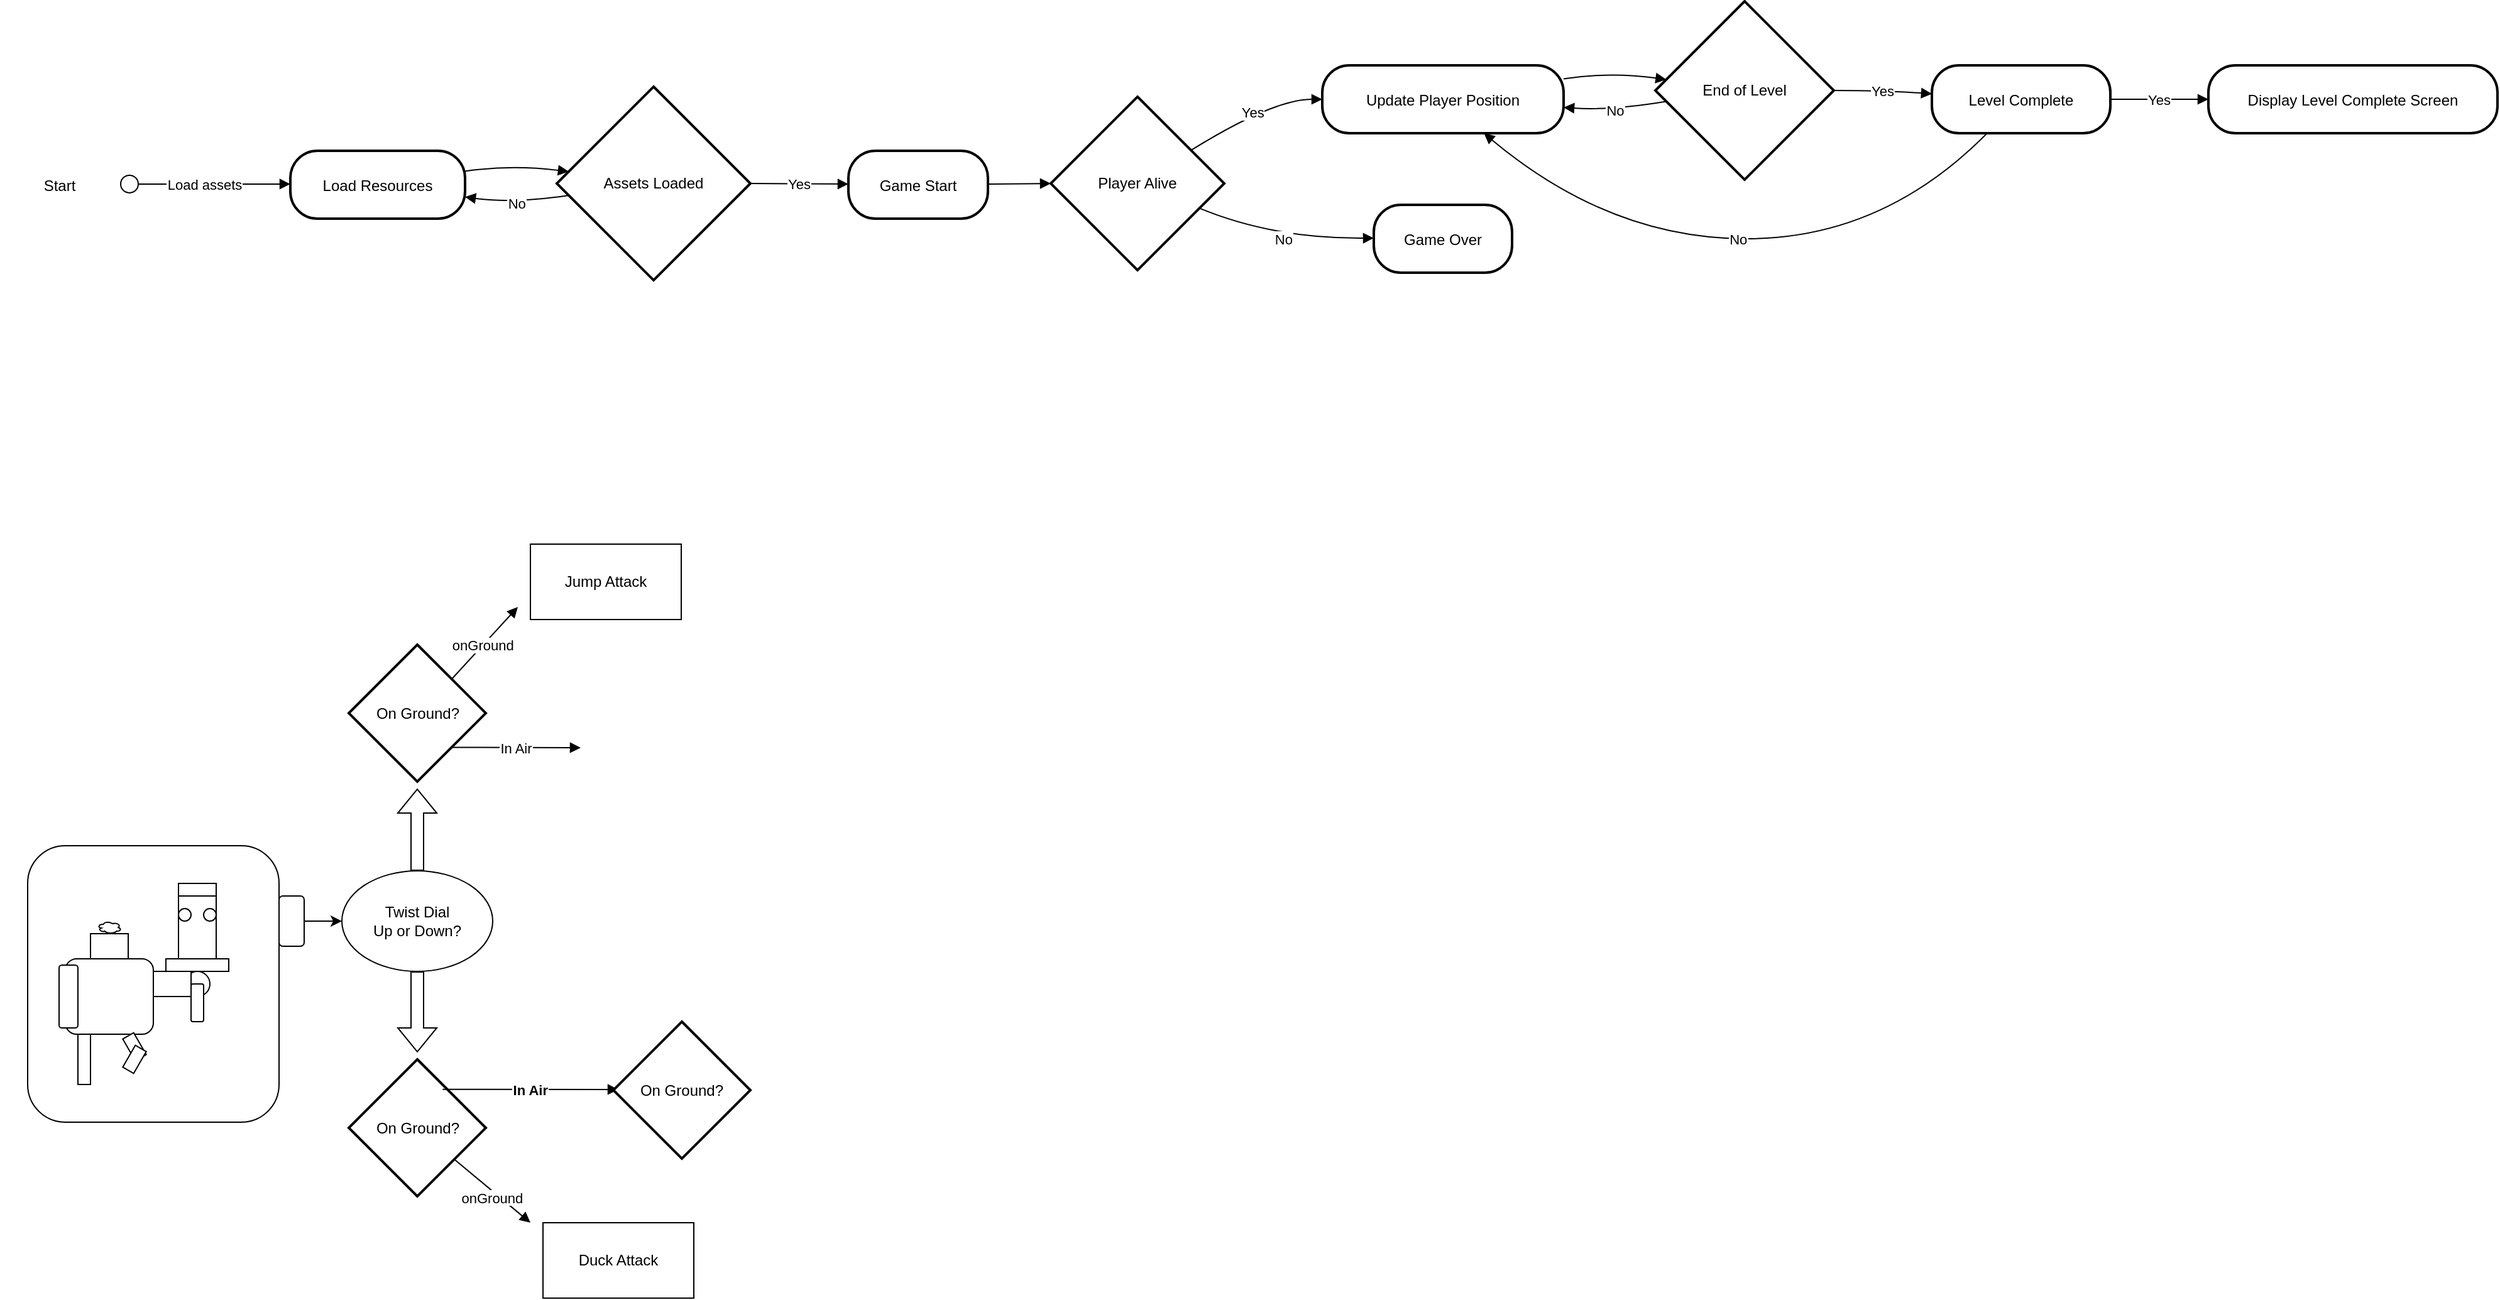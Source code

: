<mxfile version="26.0.3">
  <diagram name="Page-1" id="yq89S0tYVoiDMzDDlFWA">
    <mxGraphModel dx="2382" dy="816" grid="1" gridSize="10" guides="1" tooltips="1" connect="1" arrows="1" fold="1" page="1" pageScale="1" pageWidth="850" pageHeight="1100" math="0" shadow="0">
      <root>
        <mxCell id="0" />
        <mxCell id="1" parent="0" />
        <mxCell id="2" value="Start" style="fillColor=none;strokeColor=none;" parent="1" vertex="1">
          <mxGeometry x="8" y="127" width="95" height="54" as="geometry" />
        </mxCell>
        <mxCell id="3" value="Load Resources" style="rounded=1;arcSize=40;strokeWidth=2" parent="1" vertex="1">
          <mxGeometry x="239" y="127" width="139" height="54" as="geometry" />
        </mxCell>
        <mxCell id="4" value="Assets Loaded" style="rhombus;strokeWidth=2;whiteSpace=wrap;" parent="1" vertex="1">
          <mxGeometry x="451" y="76" width="154" height="154" as="geometry" />
        </mxCell>
        <mxCell id="5" value="Game Start" style="rounded=1;arcSize=40;strokeWidth=2" parent="1" vertex="1">
          <mxGeometry x="683" y="127" width="111" height="54" as="geometry" />
        </mxCell>
        <mxCell id="6" value="Player Alive" style="rhombus;strokeWidth=2;whiteSpace=wrap;" parent="1" vertex="1">
          <mxGeometry x="844" y="84" width="138" height="138" as="geometry" />
        </mxCell>
        <mxCell id="7" value="Update Player Position" style="rounded=1;arcSize=40;strokeWidth=2" parent="1" vertex="1">
          <mxGeometry x="1060" y="59" width="192" height="54" as="geometry" />
        </mxCell>
        <mxCell id="8" value="Game Over" style="rounded=1;arcSize=40;strokeWidth=2" parent="1" vertex="1">
          <mxGeometry x="1101" y="170" width="110" height="54" as="geometry" />
        </mxCell>
        <mxCell id="9" value="End of Level" style="rhombus;strokeWidth=2;whiteSpace=wrap;" parent="1" vertex="1">
          <mxGeometry x="1325" y="8" width="142" height="142" as="geometry" />
        </mxCell>
        <mxCell id="10" value="Level Complete" style="rounded=1;arcSize=40;strokeWidth=2" parent="1" vertex="1">
          <mxGeometry x="1545" y="59" width="142" height="54" as="geometry" />
        </mxCell>
        <mxCell id="11" value="Display Level Complete Screen" style="rounded=1;arcSize=40;strokeWidth=2" parent="1" vertex="1">
          <mxGeometry x="1765" y="59" width="230" height="54" as="geometry" />
        </mxCell>
        <mxCell id="12" value="Load assets" style="curved=1;startArrow=circle;startFill=0;endArrow=block;exitX=1;exitY=0.49;entryX=0;entryY=0.49;" parent="1" source="2" target="3" edge="1">
          <mxGeometry relative="1" as="geometry">
            <Array as="points" />
          </mxGeometry>
        </mxCell>
        <mxCell id="13" value="" style="curved=1;startArrow=none;endArrow=block;exitX=1;exitY=0.3;entryX=0;entryY=0.43;" parent="1" source="3" target="4" edge="1">
          <mxGeometry relative="1" as="geometry">
            <Array as="points">
              <mxPoint x="415" y="138" />
            </Array>
          </mxGeometry>
        </mxCell>
        <mxCell id="14" value="No" style="curved=1;startArrow=none;endArrow=block;exitX=0;exitY=0.57;entryX=1;entryY=0.68;" parent="1" source="4" target="3" edge="1">
          <mxGeometry relative="1" as="geometry">
            <Array as="points">
              <mxPoint x="415" y="169" />
            </Array>
          </mxGeometry>
        </mxCell>
        <mxCell id="15" value="Yes" style="curved=1;startArrow=none;endArrow=block;exitX=1;exitY=0.5;entryX=0;entryY=0.49;" parent="1" source="4" target="5" edge="1">
          <mxGeometry relative="1" as="geometry">
            <Array as="points" />
          </mxGeometry>
        </mxCell>
        <mxCell id="16" value="" style="curved=1;startArrow=none;endArrow=block;exitX=1;exitY=0.49;entryX=0;entryY=0.5;" parent="1" source="5" target="6" edge="1">
          <mxGeometry relative="1" as="geometry">
            <Array as="points" />
          </mxGeometry>
        </mxCell>
        <mxCell id="17" value="Yes" style="curved=1;startArrow=none;endArrow=block;exitX=1;exitY=0.19;entryX=0;entryY=0.5;" parent="1" source="6" target="7" edge="1">
          <mxGeometry relative="1" as="geometry">
            <Array as="points">
              <mxPoint x="1021" y="86" />
            </Array>
          </mxGeometry>
        </mxCell>
        <mxCell id="18" value="No" style="curved=1;startArrow=none;endArrow=block;exitX=1;exitY=0.7;entryX=0;entryY=0.49;" parent="1" source="6" target="8" edge="1">
          <mxGeometry relative="1" as="geometry">
            <Array as="points">
              <mxPoint x="1021" y="197" />
            </Array>
          </mxGeometry>
        </mxCell>
        <mxCell id="19" value="" style="curved=1;startArrow=none;endArrow=block;exitX=1;exitY=0.2;entryX=0;entryY=0.43;" parent="1" source="7" target="9" edge="1">
          <mxGeometry relative="1" as="geometry">
            <Array as="points">
              <mxPoint x="1289" y="64" />
            </Array>
          </mxGeometry>
        </mxCell>
        <mxCell id="20" value="Yes" style="curved=1;startArrow=none;endArrow=block;exitX=1;exitY=0.5;entryX=0;entryY=0.42;" parent="1" source="9" target="10" edge="1">
          <mxGeometry relative="1" as="geometry">
            <Array as="points">
              <mxPoint x="1506" y="79" />
            </Array>
          </mxGeometry>
        </mxCell>
        <mxCell id="21" value="No" style="curved=1;startArrow=none;endArrow=block;exitX=0;exitY=0.57;entryX=1;entryY=0.62;" parent="1" source="9" target="7" edge="1">
          <mxGeometry relative="1" as="geometry">
            <Array as="points">
              <mxPoint x="1289" y="95" />
            </Array>
          </mxGeometry>
        </mxCell>
        <mxCell id="22" value="No" style="curved=1;startArrow=none;endArrow=block;exitX=0.31;exitY=1;entryX=0.67;entryY=1;" parent="1" source="10" target="7" edge="1">
          <mxGeometry relative="1" as="geometry">
            <Array as="points">
              <mxPoint x="1506" y="197" />
              <mxPoint x="1289" y="197" />
            </Array>
          </mxGeometry>
        </mxCell>
        <mxCell id="23" value="Yes" style="curved=1;startArrow=none;endArrow=block;exitX=1;exitY=0.5;entryX=0;entryY=0.5;" parent="1" source="10" target="11" edge="1">
          <mxGeometry relative="1" as="geometry">
            <Array as="points" />
          </mxGeometry>
        </mxCell>
        <mxCell id="Ve9z9mmwTRDtad2sPYbx-23" value="" style="rounded=1;whiteSpace=wrap;html=1;" vertex="1" parent="1">
          <mxGeometry x="30" y="680" width="200" height="220" as="geometry" />
        </mxCell>
        <mxCell id="Ve9z9mmwTRDtad2sPYbx-24" value="" style="rounded=1;whiteSpace=wrap;html=1;" vertex="1" parent="1">
          <mxGeometry x="230" y="720" width="20" height="40" as="geometry" />
        </mxCell>
        <mxCell id="Ve9z9mmwTRDtad2sPYbx-25" value="" style="shape=flexArrow;endArrow=classic;html=1;rounded=0;exitX=0.5;exitY=0;exitDx=0;exitDy=0;" edge="1" parent="1" source="Ve9z9mmwTRDtad2sPYbx-60">
          <mxGeometry width="50" height="50" relative="1" as="geometry">
            <mxPoint x="340" y="675" as="sourcePoint" />
            <mxPoint x="340" y="634.5" as="targetPoint" />
          </mxGeometry>
        </mxCell>
        <mxCell id="Ve9z9mmwTRDtad2sPYbx-26" value="" style="whiteSpace=wrap;html=1;aspect=fixed;" vertex="1" parent="1">
          <mxGeometry x="80" y="750" width="30" height="30" as="geometry" />
        </mxCell>
        <mxCell id="Ve9z9mmwTRDtad2sPYbx-28" value="" style="ellipse;shape=cloud;whiteSpace=wrap;html=1;" vertex="1" parent="1">
          <mxGeometry x="85.5" y="740" width="19" height="10" as="geometry" />
        </mxCell>
        <mxCell id="Ve9z9mmwTRDtad2sPYbx-29" value="" style="rounded=1;whiteSpace=wrap;html=1;" vertex="1" parent="1">
          <mxGeometry x="60" y="770" width="70" height="60" as="geometry" />
        </mxCell>
        <mxCell id="Ve9z9mmwTRDtad2sPYbx-32" value="" style="shape=flexArrow;endArrow=classic;html=1;rounded=0;exitX=0.5;exitY=1;exitDx=0;exitDy=0;" edge="1" parent="1" source="Ve9z9mmwTRDtad2sPYbx-60">
          <mxGeometry width="50" height="50" relative="1" as="geometry">
            <mxPoint x="340" y="804.5" as="sourcePoint" />
            <mxPoint x="340" y="844.5" as="targetPoint" />
          </mxGeometry>
        </mxCell>
        <mxCell id="Ve9z9mmwTRDtad2sPYbx-35" value="" style="rounded=0;whiteSpace=wrap;html=1;" vertex="1" parent="1">
          <mxGeometry x="70" y="830" width="10" height="40" as="geometry" />
        </mxCell>
        <mxCell id="Ve9z9mmwTRDtad2sPYbx-36" value="" style="rounded=0;whiteSpace=wrap;html=1;rotation=-30;" vertex="1" parent="1">
          <mxGeometry x="110" y="830" width="10" height="20" as="geometry" />
        </mxCell>
        <mxCell id="Ve9z9mmwTRDtad2sPYbx-37" value="" style="rounded=0;whiteSpace=wrap;html=1;rotation=30;" vertex="1" parent="1">
          <mxGeometry x="110" y="840" width="10" height="20" as="geometry" />
        </mxCell>
        <mxCell id="Ve9z9mmwTRDtad2sPYbx-38" value="" style="rounded=0;whiteSpace=wrap;html=1;" vertex="1" parent="1">
          <mxGeometry x="150" y="720" width="30" height="60" as="geometry" />
        </mxCell>
        <mxCell id="Ve9z9mmwTRDtad2sPYbx-39" value="" style="rounded=0;whiteSpace=wrap;html=1;" vertex="1" parent="1">
          <mxGeometry x="140" y="770" width="50" height="10" as="geometry" />
        </mxCell>
        <mxCell id="Ve9z9mmwTRDtad2sPYbx-40" value="" style="ellipse;whiteSpace=wrap;html=1;" vertex="1" parent="1">
          <mxGeometry x="150" y="730" width="10" height="10" as="geometry" />
        </mxCell>
        <mxCell id="Ve9z9mmwTRDtad2sPYbx-42" value="" style="ellipse;whiteSpace=wrap;html=1;" vertex="1" parent="1">
          <mxGeometry x="170" y="730" width="10" height="10" as="geometry" />
        </mxCell>
        <mxCell id="Ve9z9mmwTRDtad2sPYbx-43" value="" style="rounded=0;whiteSpace=wrap;html=1;" vertex="1" parent="1">
          <mxGeometry x="150" y="710" width="30" height="10" as="geometry" />
        </mxCell>
        <mxCell id="Ve9z9mmwTRDtad2sPYbx-44" value="" style="ellipse;whiteSpace=wrap;html=1;aspect=fixed;" vertex="1" parent="1">
          <mxGeometry x="155" y="780" width="20" height="20" as="geometry" />
        </mxCell>
        <mxCell id="Ve9z9mmwTRDtad2sPYbx-45" value="" style="rounded=0;whiteSpace=wrap;html=1;" vertex="1" parent="1">
          <mxGeometry x="130" y="780" width="30" height="20" as="geometry" />
        </mxCell>
        <mxCell id="Ve9z9mmwTRDtad2sPYbx-46" value="" style="rounded=1;whiteSpace=wrap;html=1;" vertex="1" parent="1">
          <mxGeometry x="160" y="790" width="10" height="30" as="geometry" />
        </mxCell>
        <mxCell id="Ve9z9mmwTRDtad2sPYbx-47" value="" style="rounded=1;whiteSpace=wrap;html=1;" vertex="1" parent="1">
          <mxGeometry x="55" y="775" width="15" height="50" as="geometry" />
        </mxCell>
        <mxCell id="Ve9z9mmwTRDtad2sPYbx-49" value="Jump Attack" style="rounded=0;whiteSpace=wrap;html=1;" vertex="1" parent="1">
          <mxGeometry x="430" y="440" width="120" height="60" as="geometry" />
        </mxCell>
        <mxCell id="Ve9z9mmwTRDtad2sPYbx-50" value="Duck Attack" style="rounded=0;whiteSpace=wrap;html=1;" vertex="1" parent="1">
          <mxGeometry x="440" y="980" width="120" height="60" as="geometry" />
        </mxCell>
        <mxCell id="Ve9z9mmwTRDtad2sPYbx-55" value="onGround" style="curved=1;startArrow=none;endArrow=block;" edge="1" parent="1">
          <mxGeometry relative="1" as="geometry">
            <Array as="points" />
            <mxPoint x="365" y="550" as="sourcePoint" />
            <mxPoint x="420" y="490" as="targetPoint" />
          </mxGeometry>
        </mxCell>
        <mxCell id="Ve9z9mmwTRDtad2sPYbx-56" value="onGround" style="curved=1;startArrow=none;endArrow=block;exitX=1;exitY=0.5;" edge="1" parent="1">
          <mxGeometry x="0.075" y="-4" relative="1" as="geometry">
            <Array as="points" />
            <mxPoint x="370" y="930" as="sourcePoint" />
            <mxPoint x="430" y="980" as="targetPoint" />
            <mxPoint as="offset" />
          </mxGeometry>
        </mxCell>
        <mxCell id="Ve9z9mmwTRDtad2sPYbx-58" value="On Ground?" style="rhombus;strokeWidth=2;whiteSpace=wrap;" vertex="1" parent="1">
          <mxGeometry x="285.5" y="520" width="109" height="109" as="geometry" />
        </mxCell>
        <mxCell id="Ve9z9mmwTRDtad2sPYbx-59" value="On Ground?" style="rhombus;strokeWidth=2;whiteSpace=wrap;" vertex="1" parent="1">
          <mxGeometry x="285.5" y="850" width="109" height="109" as="geometry" />
        </mxCell>
        <mxCell id="Ve9z9mmwTRDtad2sPYbx-60" value="Twist Dial&lt;div&gt;Up or Down?&lt;/div&gt;" style="ellipse;whiteSpace=wrap;html=1;" vertex="1" parent="1">
          <mxGeometry x="280" y="700" width="120" height="80" as="geometry" />
        </mxCell>
        <mxCell id="Ve9z9mmwTRDtad2sPYbx-61" value="" style="endArrow=classic;html=1;rounded=0;exitX=1;exitY=0.5;exitDx=0;exitDy=0;" edge="1" parent="1" source="Ve9z9mmwTRDtad2sPYbx-24" target="Ve9z9mmwTRDtad2sPYbx-60">
          <mxGeometry width="50" height="50" relative="1" as="geometry">
            <mxPoint x="260" y="674.5" as="sourcePoint" />
            <mxPoint x="310" y="624.5" as="targetPoint" />
          </mxGeometry>
        </mxCell>
        <mxCell id="Ve9z9mmwTRDtad2sPYbx-62" value="In Air" style="curved=1;startArrow=none;endArrow=block;exitX=1;exitY=1;exitDx=0;exitDy=0;" edge="1" parent="1" source="Ve9z9mmwTRDtad2sPYbx-58">
          <mxGeometry relative="1" as="geometry">
            <Array as="points" />
            <mxPoint x="400" y="640" as="sourcePoint" />
            <mxPoint x="470" y="602" as="targetPoint" />
          </mxGeometry>
        </mxCell>
        <mxCell id="Ve9z9mmwTRDtad2sPYbx-65" value="In Air" style="curved=1;startArrow=none;endArrow=block;fontStyle=1;exitX=0.685;exitY=0.219;exitDx=0;exitDy=0;exitPerimeter=0;" edge="1" parent="1" source="Ve9z9mmwTRDtad2sPYbx-59">
          <mxGeometry relative="1" as="geometry">
            <Array as="points" />
            <mxPoint x="410" y="800" as="sourcePoint" />
            <mxPoint x="500" y="874" as="targetPoint" />
          </mxGeometry>
        </mxCell>
        <mxCell id="Ve9z9mmwTRDtad2sPYbx-66" value="On Ground?" style="rhombus;strokeWidth=2;whiteSpace=wrap;" vertex="1" parent="1">
          <mxGeometry x="496" y="820" width="109" height="109" as="geometry" />
        </mxCell>
      </root>
    </mxGraphModel>
  </diagram>
</mxfile>

